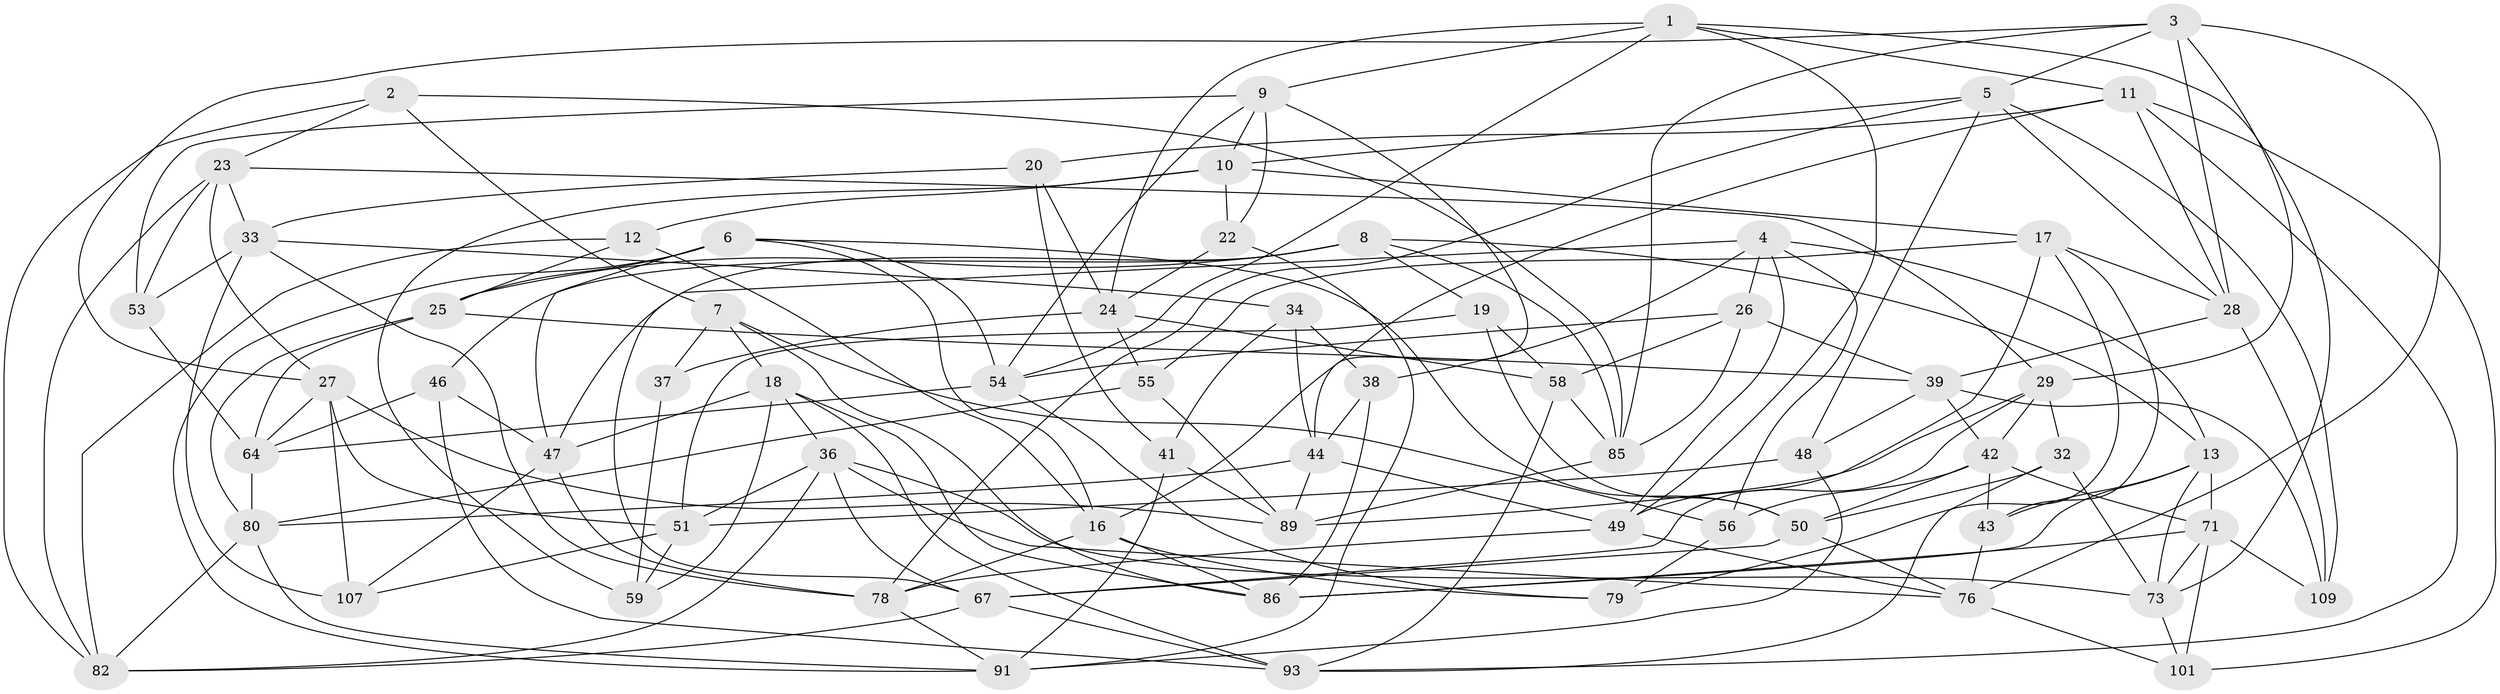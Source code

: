 // Generated by graph-tools (version 1.1) at 2025/24/03/03/25 07:24:23]
// undirected, 66 vertices, 175 edges
graph export_dot {
graph [start="1"]
  node [color=gray90,style=filled];
  1 [super="+21"];
  2;
  3 [super="+31"];
  4 [super="+97"];
  5 [super="+69"];
  6 [super="+15"];
  7 [super="+45"];
  8 [super="+66"];
  9 [super="+30"];
  10 [super="+75"];
  11 [super="+61"];
  12;
  13 [super="+14"];
  16 [super="+104"];
  17 [super="+62"];
  18 [super="+35"];
  19;
  20;
  22;
  23 [super="+52"];
  24 [super="+57"];
  25 [super="+72"];
  26 [super="+98"];
  27 [super="+77"];
  28 [super="+87"];
  29 [super="+40"];
  32;
  33 [super="+60"];
  34;
  36 [super="+96"];
  37;
  38;
  39 [super="+63"];
  41;
  42 [super="+70"];
  43;
  44 [super="+65"];
  46;
  47 [super="+74"];
  48;
  49 [super="+111"];
  50 [super="+108"];
  51 [super="+102"];
  53;
  54 [super="+68"];
  55;
  56;
  58 [super="+100"];
  59;
  64 [super="+84"];
  67 [super="+83"];
  71 [super="+81"];
  73 [super="+106"];
  76 [super="+105"];
  78 [super="+103"];
  79;
  80 [super="+92"];
  82 [super="+88"];
  85 [super="+90"];
  86 [super="+94"];
  89 [super="+95"];
  91 [super="+99"];
  93 [super="+110"];
  101;
  107;
  109;
  1 -- 73;
  1 -- 54;
  1 -- 11;
  1 -- 9;
  1 -- 49;
  1 -- 24;
  2 -- 7;
  2 -- 82;
  2 -- 23;
  2 -- 85;
  3 -- 76;
  3 -- 27;
  3 -- 85;
  3 -- 29;
  3 -- 28;
  3 -- 5;
  4 -- 56;
  4 -- 13;
  4 -- 49;
  4 -- 26;
  4 -- 38;
  4 -- 47;
  5 -- 78;
  5 -- 109;
  5 -- 10;
  5 -- 48;
  5 -- 28;
  6 -- 50;
  6 -- 47;
  6 -- 16;
  6 -- 91;
  6 -- 25;
  6 -- 54;
  7 -- 37 [weight=2];
  7 -- 56;
  7 -- 86;
  7 -- 18;
  8 -- 13;
  8 -- 19;
  8 -- 46;
  8 -- 67;
  8 -- 25;
  8 -- 85;
  9 -- 53;
  9 -- 22;
  9 -- 44;
  9 -- 54;
  9 -- 10;
  10 -- 12;
  10 -- 59;
  10 -- 17;
  10 -- 22;
  11 -- 16;
  11 -- 93;
  11 -- 101;
  11 -- 20;
  11 -- 28;
  12 -- 82;
  12 -- 16;
  12 -- 25;
  13 -- 43;
  13 -- 86;
  13 -- 71;
  13 -- 73;
  16 -- 78;
  16 -- 79;
  16 -- 86;
  17 -- 79;
  17 -- 55;
  17 -- 49;
  17 -- 43;
  17 -- 28;
  18 -- 93;
  18 -- 59;
  18 -- 36;
  18 -- 47;
  18 -- 86;
  19 -- 51;
  19 -- 50;
  19 -- 58;
  20 -- 41;
  20 -- 33;
  20 -- 24;
  22 -- 24;
  22 -- 91;
  23 -- 33;
  23 -- 29;
  23 -- 53;
  23 -- 27;
  23 -- 82;
  24 -- 55;
  24 -- 37;
  24 -- 58;
  25 -- 64;
  25 -- 80;
  25 -- 39;
  26 -- 39;
  26 -- 58 [weight=2];
  26 -- 54;
  26 -- 85;
  27 -- 107;
  27 -- 89;
  27 -- 51;
  27 -- 64;
  28 -- 109;
  28 -- 39;
  29 -- 67;
  29 -- 42;
  29 -- 32;
  29 -- 89;
  32 -- 93;
  32 -- 50;
  32 -- 73;
  33 -- 78;
  33 -- 34;
  33 -- 107;
  33 -- 53;
  34 -- 41;
  34 -- 38;
  34 -- 44;
  36 -- 82;
  36 -- 73;
  36 -- 51;
  36 -- 67;
  36 -- 76;
  37 -- 59;
  38 -- 44;
  38 -- 86;
  39 -- 109;
  39 -- 48;
  39 -- 42;
  41 -- 91;
  41 -- 89;
  42 -- 56;
  42 -- 50;
  42 -- 43;
  42 -- 71;
  43 -- 76;
  44 -- 89;
  44 -- 49;
  44 -- 80;
  46 -- 93;
  46 -- 64;
  46 -- 47;
  47 -- 107;
  47 -- 78;
  48 -- 91;
  48 -- 51;
  49 -- 76;
  49 -- 78;
  50 -- 67;
  50 -- 76;
  51 -- 107;
  51 -- 59;
  53 -- 64;
  54 -- 79;
  54 -- 64;
  55 -- 80;
  55 -- 89;
  56 -- 79;
  58 -- 85;
  58 -- 93;
  64 -- 80;
  67 -- 93;
  67 -- 82;
  71 -- 109;
  71 -- 101;
  71 -- 73;
  71 -- 86;
  73 -- 101;
  76 -- 101;
  78 -- 91;
  80 -- 91;
  80 -- 82;
  85 -- 89;
}
